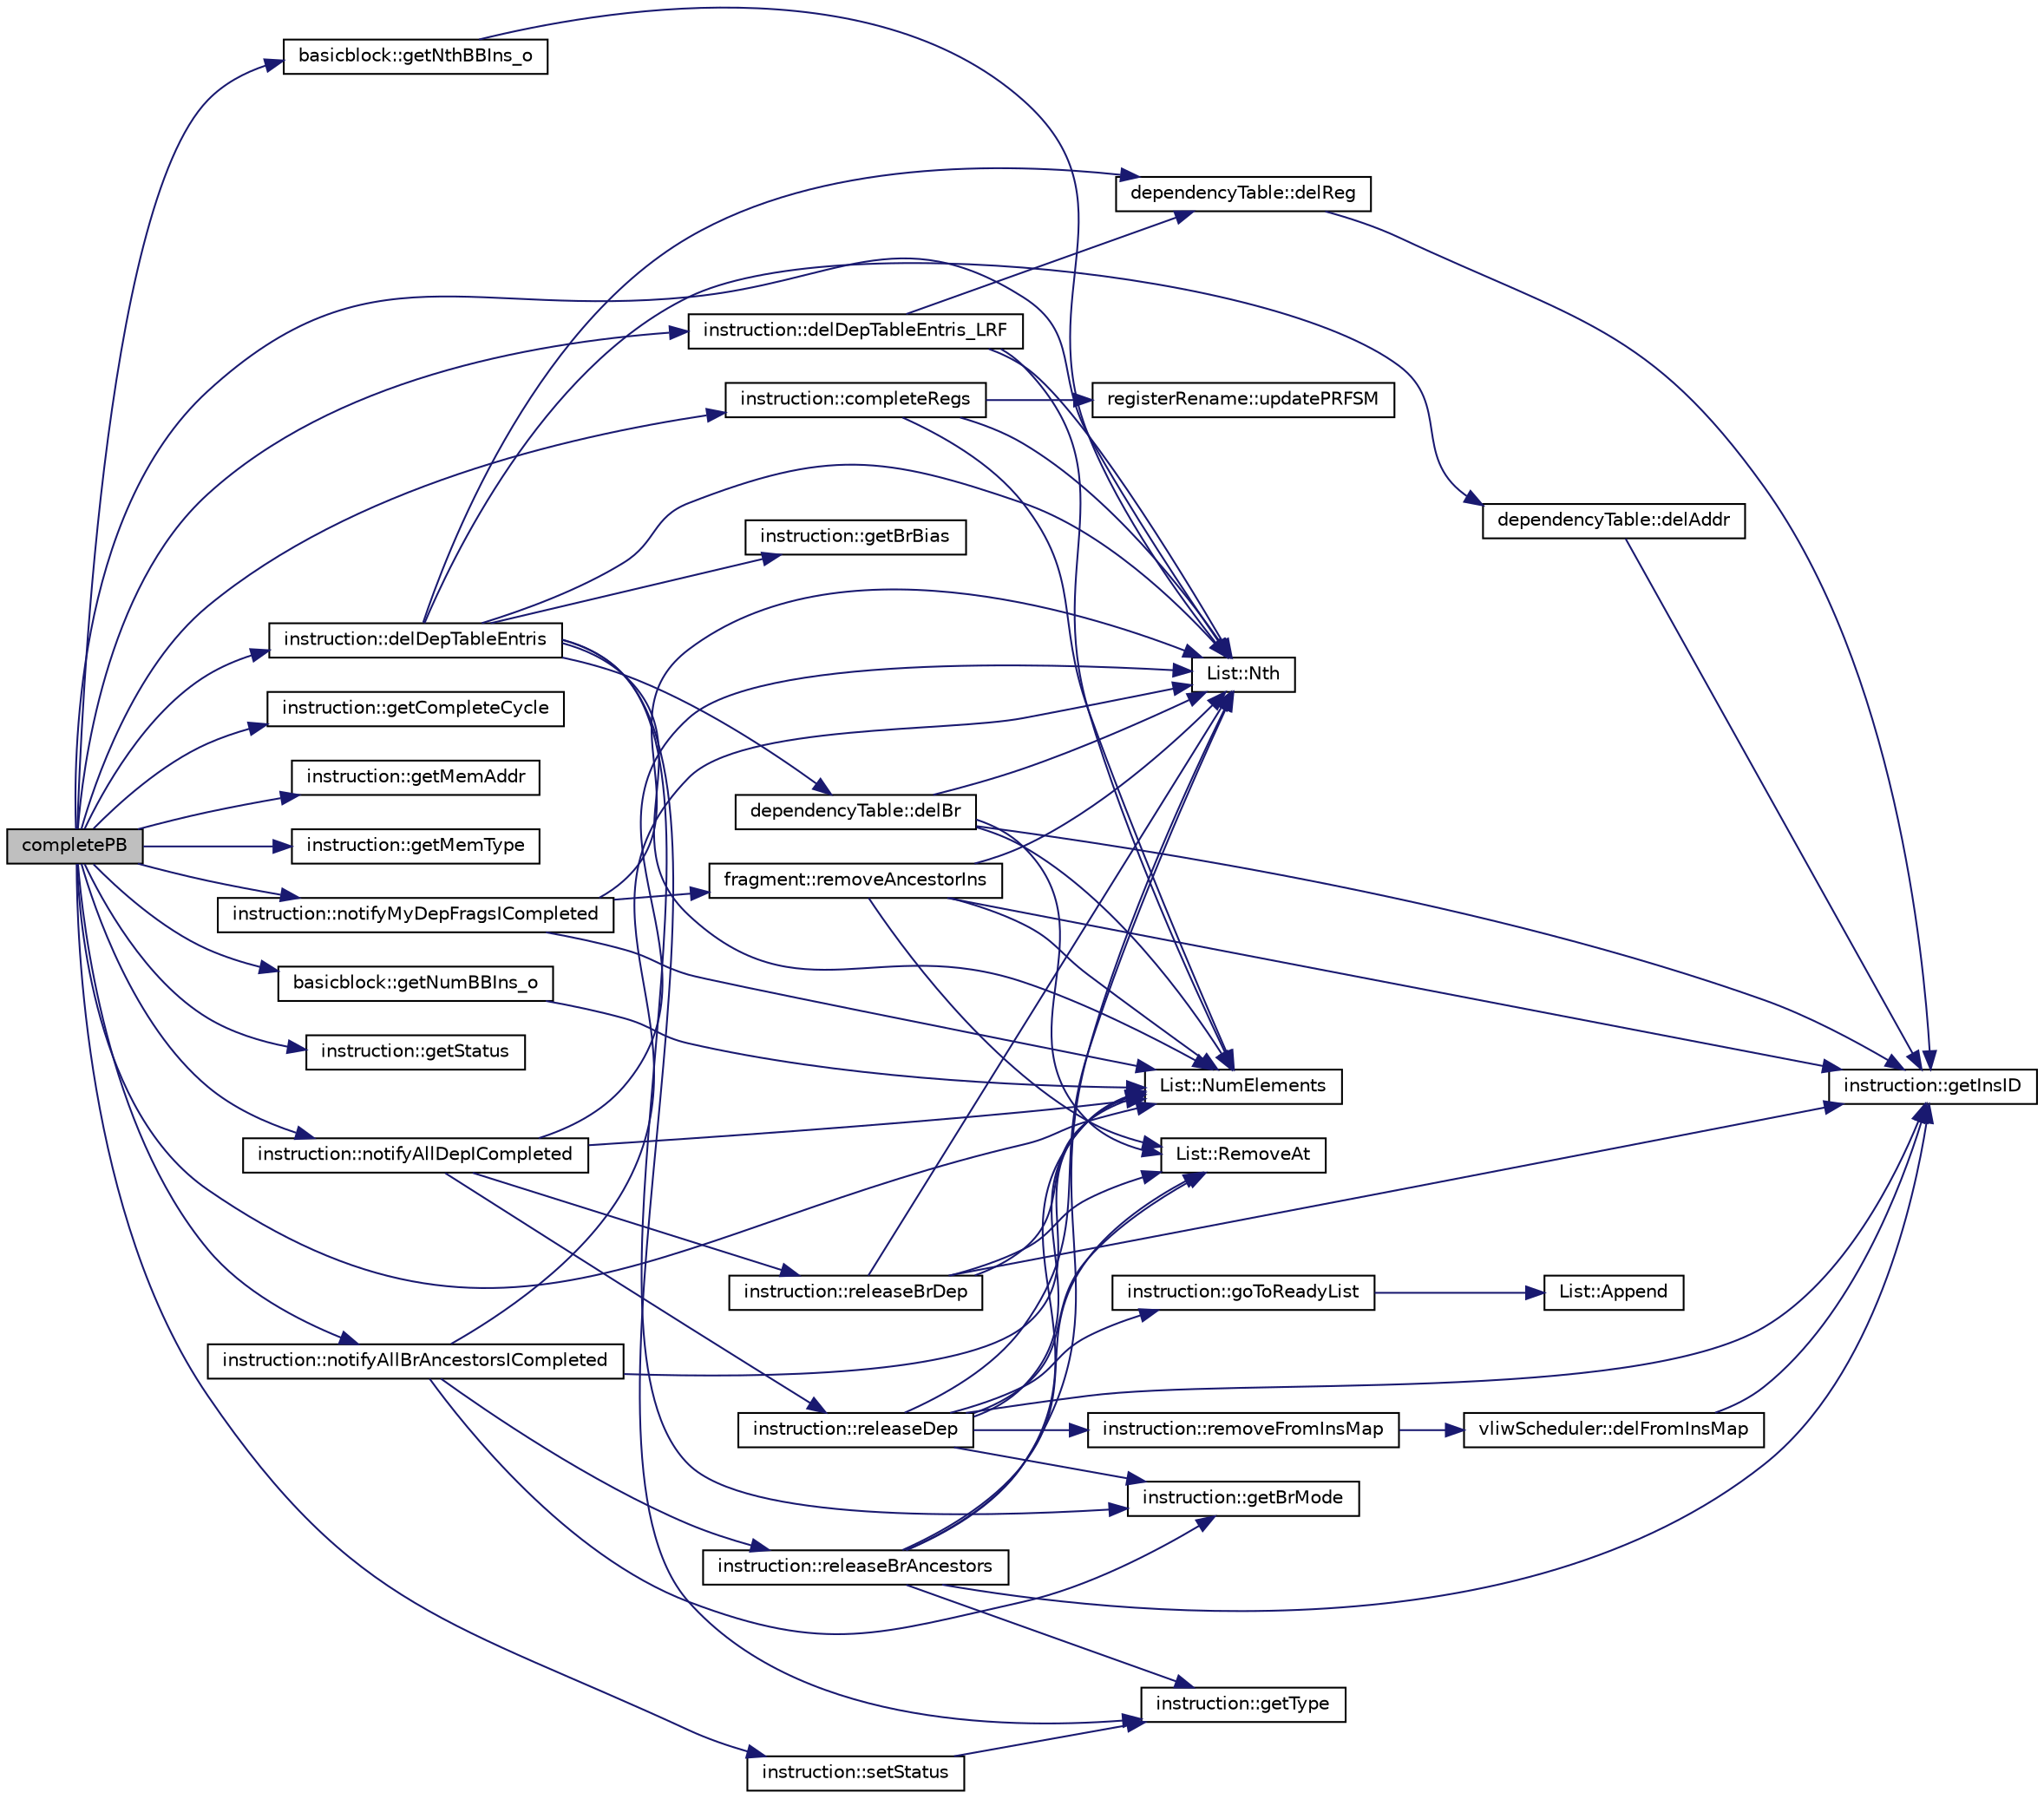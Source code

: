 digraph G
{
  edge [fontname="Helvetica",fontsize="10",labelfontname="Helvetica",labelfontsize="10"];
  node [fontname="Helvetica",fontsize="10",shape=record];
  rankdir=LR;
  Node1 [label="completePB",height=0.2,width=0.4,color="black", fillcolor="grey75", style="filled" fontcolor="black"];
  Node1 -> Node2 [color="midnightblue",fontsize="10",style="solid"];
  Node2 [label="instruction::completeRegs",height=0.2,width=0.4,color="black", fillcolor="white", style="filled",URL="$classinstruction.html#a9b291777fca7e332002d3509c448afe6"];
  Node2 -> Node3 [color="midnightblue",fontsize="10",style="solid"];
  Node3 [label="List::Nth",height=0.2,width=0.4,color="black", fillcolor="white", style="filled",URL="$classList.html#a5eb964816de33c85e1d46658ddf8c6c4"];
  Node2 -> Node4 [color="midnightblue",fontsize="10",style="solid"];
  Node4 [label="List::NumElements",height=0.2,width=0.4,color="black", fillcolor="white", style="filled",URL="$classList.html#ac2e9d50f703b01bf643fa6ce50837c26"];
  Node2 -> Node5 [color="midnightblue",fontsize="10",style="solid"];
  Node5 [label="registerRename::updatePRFSM",height=0.2,width=0.4,color="black", fillcolor="white", style="filled",URL="$classregisterRename.html#a205b3b75802c8362753e382b46f6f4c5"];
  Node1 -> Node6 [color="midnightblue",fontsize="10",style="solid"];
  Node6 [label="instruction::delDepTableEntris",height=0.2,width=0.4,color="black", fillcolor="white", style="filled",URL="$classinstruction.html#aa97fc6d29e3d841baede2a83414b3997"];
  Node6 -> Node7 [color="midnightblue",fontsize="10",style="solid"];
  Node7 [label="dependencyTable::delAddr",height=0.2,width=0.4,color="black", fillcolor="white", style="filled",URL="$classdependencyTable.html#abffec553d72068c891beb9fa8fe73440"];
  Node7 -> Node8 [color="midnightblue",fontsize="10",style="solid"];
  Node8 [label="instruction::getInsID",height=0.2,width=0.4,color="black", fillcolor="white", style="filled",URL="$classinstruction.html#a0856c8a7411c298a51cd8d8d5e2f8b12"];
  Node6 -> Node9 [color="midnightblue",fontsize="10",style="solid"];
  Node9 [label="dependencyTable::delBr",height=0.2,width=0.4,color="black", fillcolor="white", style="filled",URL="$classdependencyTable.html#a6b94d787b12a3979b8b182c7e5bde07f"];
  Node9 -> Node8 [color="midnightblue",fontsize="10",style="solid"];
  Node9 -> Node3 [color="midnightblue",fontsize="10",style="solid"];
  Node9 -> Node4 [color="midnightblue",fontsize="10",style="solid"];
  Node9 -> Node10 [color="midnightblue",fontsize="10",style="solid"];
  Node10 [label="List::RemoveAt",height=0.2,width=0.4,color="black", fillcolor="white", style="filled",URL="$classList.html#af17f72d263f90d53ea8501b5b1853470"];
  Node6 -> Node11 [color="midnightblue",fontsize="10",style="solid"];
  Node11 [label="dependencyTable::delReg",height=0.2,width=0.4,color="black", fillcolor="white", style="filled",URL="$classdependencyTable.html#a6057fc845371e5846048e7c7ede21cd8"];
  Node11 -> Node8 [color="midnightblue",fontsize="10",style="solid"];
  Node6 -> Node12 [color="midnightblue",fontsize="10",style="solid"];
  Node12 [label="instruction::getBrBias",height=0.2,width=0.4,color="black", fillcolor="white", style="filled",URL="$classinstruction.html#ac75c130a63a934b5e7e6ea4317a92a73"];
  Node6 -> Node13 [color="midnightblue",fontsize="10",style="solid"];
  Node13 [label="instruction::getBrMode",height=0.2,width=0.4,color="black", fillcolor="white", style="filled",URL="$classinstruction.html#a5ec270309f416ce62db5ea8e6478819d"];
  Node6 -> Node14 [color="midnightblue",fontsize="10",style="solid"];
  Node14 [label="instruction::getType",height=0.2,width=0.4,color="black", fillcolor="white", style="filled",URL="$classinstruction.html#a47623362d505a662b974624f81288389"];
  Node6 -> Node3 [color="midnightblue",fontsize="10",style="solid"];
  Node6 -> Node4 [color="midnightblue",fontsize="10",style="solid"];
  Node1 -> Node15 [color="midnightblue",fontsize="10",style="solid"];
  Node15 [label="instruction::delDepTableEntris_LRF",height=0.2,width=0.4,color="black", fillcolor="white", style="filled",URL="$classinstruction.html#ae2485787a9240cab1aa5d9f87df01a04"];
  Node15 -> Node11 [color="midnightblue",fontsize="10",style="solid"];
  Node15 -> Node3 [color="midnightblue",fontsize="10",style="solid"];
  Node15 -> Node4 [color="midnightblue",fontsize="10",style="solid"];
  Node1 -> Node16 [color="midnightblue",fontsize="10",style="solid"];
  Node16 [label="instruction::getCompleteCycle",height=0.2,width=0.4,color="black", fillcolor="white", style="filled",URL="$classinstruction.html#a509352a63d4ffd931dd5a0a48f4451ba"];
  Node1 -> Node17 [color="midnightblue",fontsize="10",style="solid"];
  Node17 [label="instruction::getMemAddr",height=0.2,width=0.4,color="black", fillcolor="white", style="filled",URL="$classinstruction.html#a507811b2f10f679c90ac79ff64929272"];
  Node1 -> Node18 [color="midnightblue",fontsize="10",style="solid"];
  Node18 [label="instruction::getMemType",height=0.2,width=0.4,color="black", fillcolor="white", style="filled",URL="$classinstruction.html#a8051847b8731d697107d682564a7385f"];
  Node1 -> Node19 [color="midnightblue",fontsize="10",style="solid"];
  Node19 [label="basicblock::getNthBBIns_o",height=0.2,width=0.4,color="black", fillcolor="white", style="filled",URL="$classbasicblock.html#ae37c61e43378f8cf5e5b116217c295b1"];
  Node19 -> Node3 [color="midnightblue",fontsize="10",style="solid"];
  Node1 -> Node20 [color="midnightblue",fontsize="10",style="solid"];
  Node20 [label="basicblock::getNumBBIns_o",height=0.2,width=0.4,color="black", fillcolor="white", style="filled",URL="$classbasicblock.html#a435d01a9a4869893c0a8eaaf4f62cd22"];
  Node20 -> Node4 [color="midnightblue",fontsize="10",style="solid"];
  Node1 -> Node21 [color="midnightblue",fontsize="10",style="solid"];
  Node21 [label="instruction::getStatus",height=0.2,width=0.4,color="black", fillcolor="white", style="filled",URL="$classinstruction.html#ae93f7b1b0385897bb15fc795ee654c37"];
  Node1 -> Node22 [color="midnightblue",fontsize="10",style="solid"];
  Node22 [label="instruction::notifyAllBrAncestorsICompleted",height=0.2,width=0.4,color="black", fillcolor="white", style="filled",URL="$classinstruction.html#a004b3ed6bdd168e05d4deb6d9dcb6080"];
  Node22 -> Node13 [color="midnightblue",fontsize="10",style="solid"];
  Node22 -> Node3 [color="midnightblue",fontsize="10",style="solid"];
  Node22 -> Node4 [color="midnightblue",fontsize="10",style="solid"];
  Node22 -> Node23 [color="midnightblue",fontsize="10",style="solid"];
  Node23 [label="instruction::releaseBrAncestors",height=0.2,width=0.4,color="black", fillcolor="white", style="filled",URL="$classinstruction.html#a3ad24eb0105af8c9f593642c3961236f"];
  Node23 -> Node8 [color="midnightblue",fontsize="10",style="solid"];
  Node23 -> Node14 [color="midnightblue",fontsize="10",style="solid"];
  Node23 -> Node3 [color="midnightblue",fontsize="10",style="solid"];
  Node23 -> Node4 [color="midnightblue",fontsize="10",style="solid"];
  Node23 -> Node10 [color="midnightblue",fontsize="10",style="solid"];
  Node1 -> Node24 [color="midnightblue",fontsize="10",style="solid"];
  Node24 [label="instruction::notifyAllDepICompleted",height=0.2,width=0.4,color="black", fillcolor="white", style="filled",URL="$classinstruction.html#a4d6726de4186f3010dd064582d4637d4"];
  Node24 -> Node3 [color="midnightblue",fontsize="10",style="solid"];
  Node24 -> Node4 [color="midnightblue",fontsize="10",style="solid"];
  Node24 -> Node25 [color="midnightblue",fontsize="10",style="solid"];
  Node25 [label="instruction::releaseBrDep",height=0.2,width=0.4,color="black", fillcolor="white", style="filled",URL="$classinstruction.html#a8a4fb5b938939b6988c7d76a1808ef0c"];
  Node25 -> Node8 [color="midnightblue",fontsize="10",style="solid"];
  Node25 -> Node3 [color="midnightblue",fontsize="10",style="solid"];
  Node25 -> Node4 [color="midnightblue",fontsize="10",style="solid"];
  Node25 -> Node10 [color="midnightblue",fontsize="10",style="solid"];
  Node24 -> Node26 [color="midnightblue",fontsize="10",style="solid"];
  Node26 [label="instruction::releaseDep",height=0.2,width=0.4,color="black", fillcolor="white", style="filled",URL="$classinstruction.html#a9c036772123e1dcf59239cd5fd065f0f"];
  Node26 -> Node13 [color="midnightblue",fontsize="10",style="solid"];
  Node26 -> Node8 [color="midnightblue",fontsize="10",style="solid"];
  Node26 -> Node27 [color="midnightblue",fontsize="10",style="solid"];
  Node27 [label="instruction::goToReadyList",height=0.2,width=0.4,color="black", fillcolor="white", style="filled",URL="$classinstruction.html#ae98b3fc0943715a103b91ab8bf272758"];
  Node27 -> Node28 [color="midnightblue",fontsize="10",style="solid"];
  Node28 [label="List::Append",height=0.2,width=0.4,color="black", fillcolor="white", style="filled",URL="$classList.html#a473190098e38206d0125b0737245e613"];
  Node26 -> Node3 [color="midnightblue",fontsize="10",style="solid"];
  Node26 -> Node4 [color="midnightblue",fontsize="10",style="solid"];
  Node26 -> Node10 [color="midnightblue",fontsize="10",style="solid"];
  Node26 -> Node29 [color="midnightblue",fontsize="10",style="solid"];
  Node29 [label="instruction::removeFromInsMap",height=0.2,width=0.4,color="black", fillcolor="white", style="filled",URL="$classinstruction.html#a435d34db2d195bc1a3c451f0132151c1"];
  Node29 -> Node30 [color="midnightblue",fontsize="10",style="solid"];
  Node30 [label="vliwScheduler::delFromInsMap",height=0.2,width=0.4,color="black", fillcolor="white", style="filled",URL="$classvliwScheduler.html#ae3dceea059708a0c576983d42eeeb929"];
  Node30 -> Node8 [color="midnightblue",fontsize="10",style="solid"];
  Node1 -> Node31 [color="midnightblue",fontsize="10",style="solid"];
  Node31 [label="instruction::notifyMyDepFragsICompleted",height=0.2,width=0.4,color="black", fillcolor="white", style="filled",URL="$classinstruction.html#a9ece958dee811e62fc0bf63d35bd88d8"];
  Node31 -> Node3 [color="midnightblue",fontsize="10",style="solid"];
  Node31 -> Node4 [color="midnightblue",fontsize="10",style="solid"];
  Node31 -> Node32 [color="midnightblue",fontsize="10",style="solid"];
  Node32 [label="fragment::removeAncestorIns",height=0.2,width=0.4,color="black", fillcolor="white", style="filled",URL="$classfragment.html#af7ddc8217902791945779675f4727181"];
  Node32 -> Node8 [color="midnightblue",fontsize="10",style="solid"];
  Node32 -> Node3 [color="midnightblue",fontsize="10",style="solid"];
  Node32 -> Node4 [color="midnightblue",fontsize="10",style="solid"];
  Node32 -> Node10 [color="midnightblue",fontsize="10",style="solid"];
  Node1 -> Node3 [color="midnightblue",fontsize="10",style="solid"];
  Node1 -> Node4 [color="midnightblue",fontsize="10",style="solid"];
  Node1 -> Node33 [color="midnightblue",fontsize="10",style="solid"];
  Node33 [label="instruction::setStatus",height=0.2,width=0.4,color="black", fillcolor="white", style="filled",URL="$classinstruction.html#ab4b1bbe98c775d3a1fab0ed281a4ad4f"];
  Node33 -> Node14 [color="midnightblue",fontsize="10",style="solid"];
}
